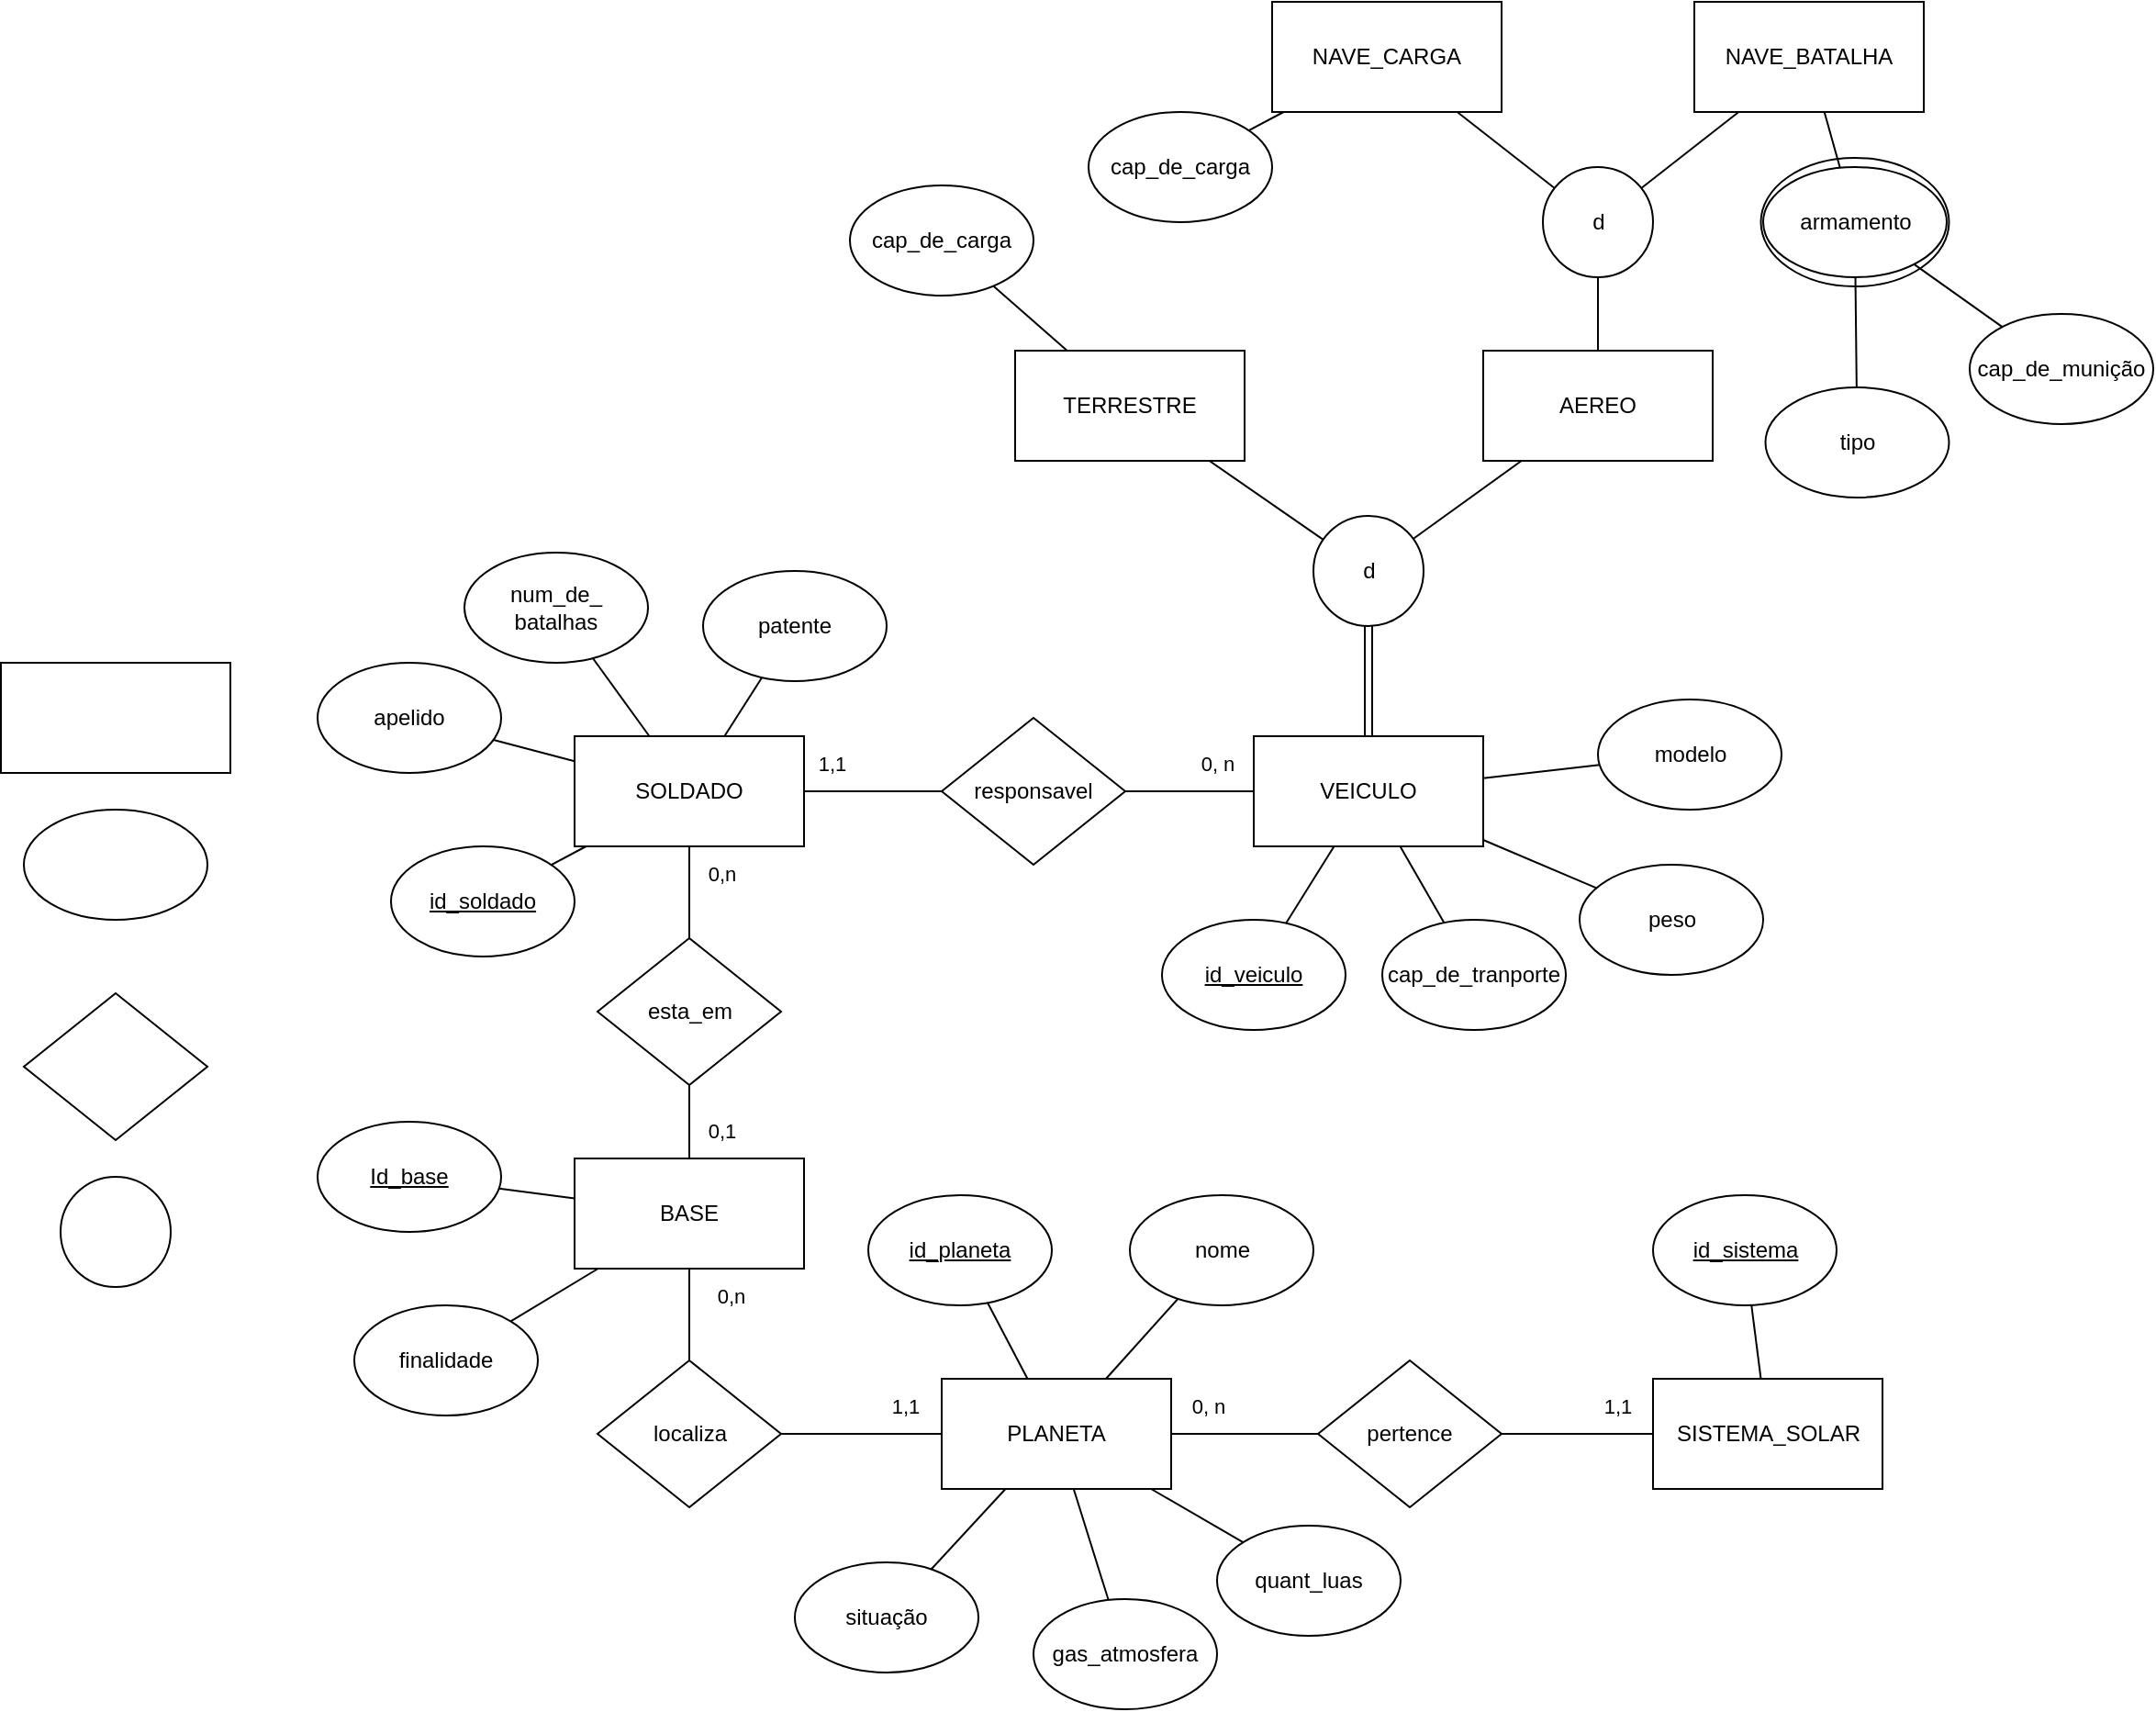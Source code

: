 <mxfile>
    <diagram id="2ZUwUvcerIpWWGl_967H" name="Page-1">
        <mxGraphModel dx="922" dy="1523" grid="1" gridSize="10" guides="1" tooltips="1" connect="1" arrows="1" fold="1" page="1" pageScale="1" pageWidth="850" pageHeight="1100" math="0" shadow="0">
            <root>
                <mxCell id="0"/>
                <mxCell id="1" parent="0"/>
                <mxCell id="72" value="armamento" style="ellipse;whiteSpace=wrap;html=1;" parent="1" vertex="1">
                    <mxGeometry x="966.25" y="-235" width="102.5" height="70" as="geometry"/>
                </mxCell>
                <mxCell id="2" value="" style="ellipse;whiteSpace=wrap;html=1;" parent="1" vertex="1">
                    <mxGeometry x="20" y="120" width="100" height="60" as="geometry"/>
                </mxCell>
                <mxCell id="3" value="" style="rounded=0;whiteSpace=wrap;html=1;" parent="1" vertex="1">
                    <mxGeometry x="7.5" y="40" width="125" height="60" as="geometry"/>
                </mxCell>
                <mxCell id="4" value="" style="rhombus;whiteSpace=wrap;html=1;" parent="1" vertex="1">
                    <mxGeometry x="20" y="220" width="100" height="80" as="geometry"/>
                </mxCell>
                <mxCell id="5" value="SOLDADO" style="rounded=0;whiteSpace=wrap;html=1;" parent="1" vertex="1">
                    <mxGeometry x="320" y="80" width="125" height="60" as="geometry"/>
                </mxCell>
                <mxCell id="6" value="VEICULO" style="rounded=0;whiteSpace=wrap;html=1;" parent="1" vertex="1">
                    <mxGeometry x="690" y="80" width="125" height="60" as="geometry"/>
                </mxCell>
                <mxCell id="7" value="TERRESTRE" style="rounded=0;whiteSpace=wrap;html=1;" parent="1" vertex="1">
                    <mxGeometry x="560" y="-130" width="125" height="60" as="geometry"/>
                </mxCell>
                <mxCell id="8" value="AEREO" style="rounded=0;whiteSpace=wrap;html=1;" parent="1" vertex="1">
                    <mxGeometry x="815" y="-130" width="125" height="60" as="geometry"/>
                </mxCell>
                <mxCell id="9" value="NAVE_CARGA" style="rounded=0;whiteSpace=wrap;html=1;" parent="1" vertex="1">
                    <mxGeometry x="700" y="-320" width="125" height="60" as="geometry"/>
                </mxCell>
                <mxCell id="10" value="NAVE_BATALHA" style="rounded=0;whiteSpace=wrap;html=1;" parent="1" vertex="1">
                    <mxGeometry x="930" y="-320" width="125" height="60" as="geometry"/>
                </mxCell>
                <mxCell id="11" value="PLANETA" style="rounded=0;whiteSpace=wrap;html=1;" parent="1" vertex="1">
                    <mxGeometry x="520" y="430" width="125" height="60" as="geometry"/>
                </mxCell>
                <mxCell id="12" value="SISTEMA_SOLAR" style="rounded=0;whiteSpace=wrap;html=1;" parent="1" vertex="1">
                    <mxGeometry x="907.5" y="430" width="125" height="60" as="geometry"/>
                </mxCell>
                <mxCell id="13" value="BASE" style="rounded=0;whiteSpace=wrap;html=1;" parent="1" vertex="1">
                    <mxGeometry x="320" y="310" width="125" height="60" as="geometry"/>
                </mxCell>
                <mxCell id="14" value="responsavel" style="rhombus;whiteSpace=wrap;html=1;" parent="1" vertex="1">
                    <mxGeometry x="520" y="70" width="100" height="80" as="geometry"/>
                </mxCell>
                <mxCell id="16" value="" style="ellipse;whiteSpace=wrap;html=1;aspect=fixed;" parent="1" vertex="1">
                    <mxGeometry x="40" y="320" width="60" height="60" as="geometry"/>
                </mxCell>
                <mxCell id="17" value="d" style="ellipse;whiteSpace=wrap;html=1;aspect=fixed;" parent="1" vertex="1">
                    <mxGeometry x="722.5" y="-40" width="60" height="60" as="geometry"/>
                </mxCell>
                <mxCell id="18" value="d" style="ellipse;whiteSpace=wrap;html=1;aspect=fixed;" parent="1" vertex="1">
                    <mxGeometry x="847.5" y="-230" width="60" height="60" as="geometry"/>
                </mxCell>
                <mxCell id="19" value="" style="endArrow=none;html=1;shape=link;" parent="1" source="17" target="6" edge="1">
                    <mxGeometry width="50" height="50" relative="1" as="geometry">
                        <mxPoint x="510" y="60" as="sourcePoint"/>
                        <mxPoint x="560" y="10" as="targetPoint"/>
                    </mxGeometry>
                </mxCell>
                <mxCell id="23" value="" style="endArrow=none;html=1;" parent="1" source="14" target="5" edge="1">
                    <mxGeometry width="50" height="50" relative="1" as="geometry">
                        <mxPoint x="970" y="20" as="sourcePoint"/>
                        <mxPoint x="970" y="80" as="targetPoint"/>
                    </mxGeometry>
                </mxCell>
                <mxCell id="24" value="" style="endArrow=none;html=1;" parent="1" source="14" target="6" edge="1">
                    <mxGeometry width="50" height="50" relative="1" as="geometry">
                        <mxPoint x="980" y="30" as="sourcePoint"/>
                        <mxPoint x="980" y="90" as="targetPoint"/>
                    </mxGeometry>
                </mxCell>
                <mxCell id="25" value="" style="endArrow=none;html=1;" parent="1" source="8" target="17" edge="1">
                    <mxGeometry width="50" height="50" relative="1" as="geometry">
                        <mxPoint x="630" y="120" as="sourcePoint"/>
                        <mxPoint x="700" y="120" as="targetPoint"/>
                    </mxGeometry>
                </mxCell>
                <mxCell id="26" value="" style="endArrow=none;html=1;" parent="1" source="7" target="17" edge="1">
                    <mxGeometry width="50" height="50" relative="1" as="geometry">
                        <mxPoint x="640" y="130" as="sourcePoint"/>
                        <mxPoint x="710" y="130" as="targetPoint"/>
                    </mxGeometry>
                </mxCell>
                <mxCell id="27" value="" style="endArrow=none;html=1;" parent="1" source="18" target="10" edge="1">
                    <mxGeometry width="50" height="50" relative="1" as="geometry">
                        <mxPoint x="845.833" y="-60" as="sourcePoint"/>
                        <mxPoint x="786.846" y="-17.529" as="targetPoint"/>
                    </mxGeometry>
                </mxCell>
                <mxCell id="28" value="" style="endArrow=none;html=1;" parent="1" source="18" target="9" edge="1">
                    <mxGeometry width="50" height="50" relative="1" as="geometry">
                        <mxPoint x="855.833" y="-50" as="sourcePoint"/>
                        <mxPoint x="796.846" y="-7.529" as="targetPoint"/>
                    </mxGeometry>
                </mxCell>
                <mxCell id="29" value="" style="endArrow=none;html=1;" parent="1" source="8" target="18" edge="1">
                    <mxGeometry width="50" height="50" relative="1" as="geometry">
                        <mxPoint x="865.833" y="-40" as="sourcePoint"/>
                        <mxPoint x="806.846" y="2.471" as="targetPoint"/>
                    </mxGeometry>
                </mxCell>
                <mxCell id="30" value="1,1" style="text;html=1;align=center;verticalAlign=middle;resizable=0;points=[];autosize=1;strokeColor=none;fillColor=none;fontSize=11;fontFamily=Helvetica;fontColor=default;" parent="1" vertex="1">
                    <mxGeometry x="440" y="80" width="40" height="30" as="geometry"/>
                </mxCell>
                <mxCell id="32" value="0, n" style="text;html=1;align=center;verticalAlign=middle;resizable=0;points=[];autosize=1;strokeColor=none;fillColor=none;fontSize=11;fontFamily=Helvetica;fontColor=default;" parent="1" vertex="1">
                    <mxGeometry x="650" y="80" width="40" height="30" as="geometry"/>
                </mxCell>
                <mxCell id="33" value="pertence" style="rhombus;whiteSpace=wrap;html=1;" parent="1" vertex="1">
                    <mxGeometry x="725" y="420" width="100" height="80" as="geometry"/>
                </mxCell>
                <mxCell id="35" value="" style="endArrow=none;html=1;" parent="1" source="12" target="33" edge="1">
                    <mxGeometry width="50" height="50" relative="1" as="geometry">
                        <mxPoint x="695" y="340" as="sourcePoint"/>
                        <mxPoint x="620" y="340" as="targetPoint"/>
                    </mxGeometry>
                </mxCell>
                <mxCell id="36" value="" style="endArrow=none;html=1;" parent="1" source="33" target="11" edge="1">
                    <mxGeometry width="50" height="50" relative="1" as="geometry">
                        <mxPoint x="705" y="350" as="sourcePoint"/>
                        <mxPoint x="630" y="350" as="targetPoint"/>
                    </mxGeometry>
                </mxCell>
                <mxCell id="37" value="1,1" style="text;html=1;align=center;verticalAlign=middle;resizable=0;points=[];autosize=1;strokeColor=none;fillColor=none;fontSize=11;fontFamily=Helvetica;fontColor=default;" parent="1" vertex="1">
                    <mxGeometry x="867.5" y="430" width="40" height="30" as="geometry"/>
                </mxCell>
                <mxCell id="38" value="0, n" style="text;html=1;align=center;verticalAlign=middle;resizable=0;points=[];autosize=1;strokeColor=none;fillColor=none;fontSize=11;fontFamily=Helvetica;fontColor=default;" parent="1" vertex="1">
                    <mxGeometry x="645" y="430" width="40" height="30" as="geometry"/>
                </mxCell>
                <mxCell id="39" value="localiza" style="rhombus;whiteSpace=wrap;html=1;" parent="1" vertex="1">
                    <mxGeometry x="332.5" y="420" width="100" height="80" as="geometry"/>
                </mxCell>
                <mxCell id="40" value="" style="endArrow=none;html=1;" parent="1" source="11" target="39" edge="1">
                    <mxGeometry width="50" height="50" relative="1" as="geometry">
                        <mxPoint x="735" y="470" as="sourcePoint"/>
                        <mxPoint x="655" y="470" as="targetPoint"/>
                    </mxGeometry>
                </mxCell>
                <mxCell id="41" value="" style="endArrow=none;html=1;" parent="1" source="39" target="13" edge="1">
                    <mxGeometry width="50" height="50" relative="1" as="geometry">
                        <mxPoint x="592.5" y="440" as="sourcePoint"/>
                        <mxPoint x="592.5" y="360" as="targetPoint"/>
                    </mxGeometry>
                </mxCell>
                <mxCell id="42" value="esta_em" style="rhombus;whiteSpace=wrap;html=1;" parent="1" vertex="1">
                    <mxGeometry x="332.5" y="190" width="100" height="80" as="geometry"/>
                </mxCell>
                <mxCell id="43" value="" style="endArrow=none;html=1;" parent="1" source="42" target="5" edge="1">
                    <mxGeometry width="50" height="50" relative="1" as="geometry">
                        <mxPoint x="392.5" y="430" as="sourcePoint"/>
                        <mxPoint x="392.5" y="390" as="targetPoint"/>
                    </mxGeometry>
                </mxCell>
                <mxCell id="44" value="" style="endArrow=none;html=1;" parent="1" source="42" target="13" edge="1">
                    <mxGeometry width="50" height="50" relative="1" as="geometry">
                        <mxPoint x="402.5" y="440" as="sourcePoint"/>
                        <mxPoint x="402.5" y="400" as="targetPoint"/>
                    </mxGeometry>
                </mxCell>
                <mxCell id="45" value="1,1" style="text;html=1;align=center;verticalAlign=middle;resizable=0;points=[];autosize=1;strokeColor=none;fillColor=none;fontSize=11;fontFamily=Helvetica;fontColor=default;" parent="1" vertex="1">
                    <mxGeometry x="480" y="430" width="40" height="30" as="geometry"/>
                </mxCell>
                <mxCell id="46" value="0,n" style="text;html=1;align=center;verticalAlign=middle;resizable=0;points=[];autosize=1;strokeColor=none;fillColor=none;fontSize=11;fontFamily=Helvetica;fontColor=default;" parent="1" vertex="1">
                    <mxGeometry x="385" y="370" width="40" height="30" as="geometry"/>
                </mxCell>
                <mxCell id="47" value="0,n" style="text;html=1;align=center;verticalAlign=middle;resizable=0;points=[];autosize=1;strokeColor=none;fillColor=none;fontSize=11;fontFamily=Helvetica;fontColor=default;" parent="1" vertex="1">
                    <mxGeometry x="380" y="140" width="40" height="30" as="geometry"/>
                </mxCell>
                <mxCell id="48" value="0,1" style="text;html=1;align=center;verticalAlign=middle;resizable=0;points=[];autosize=1;strokeColor=none;fillColor=none;fontSize=11;fontFamily=Helvetica;fontColor=default;" parent="1" vertex="1">
                    <mxGeometry x="380" y="280" width="40" height="30" as="geometry"/>
                </mxCell>
                <mxCell id="49" value="&lt;u&gt;id_soldado&lt;/u&gt;" style="ellipse;whiteSpace=wrap;html=1;" parent="1" vertex="1">
                    <mxGeometry x="220" y="140" width="100" height="60" as="geometry"/>
                </mxCell>
                <mxCell id="50" value="apelido" style="ellipse;whiteSpace=wrap;html=1;" parent="1" vertex="1">
                    <mxGeometry x="180" y="40" width="100" height="60" as="geometry"/>
                </mxCell>
                <mxCell id="51" value="patente" style="ellipse;whiteSpace=wrap;html=1;" parent="1" vertex="1">
                    <mxGeometry x="390" y="-10" width="100" height="60" as="geometry"/>
                </mxCell>
                <mxCell id="52" value="num_de_&lt;br&gt;batalhas" style="ellipse;whiteSpace=wrap;html=1;" parent="1" vertex="1">
                    <mxGeometry x="260" y="-20" width="100" height="60" as="geometry"/>
                </mxCell>
                <mxCell id="53" value="" style="endArrow=none;html=1;" parent="1" source="5" target="51" edge="1">
                    <mxGeometry width="50" height="50" relative="1" as="geometry">
                        <mxPoint x="530" y="120" as="sourcePoint"/>
                        <mxPoint x="455" y="120" as="targetPoint"/>
                    </mxGeometry>
                </mxCell>
                <mxCell id="54" value="" style="endArrow=none;html=1;" parent="1" source="5" target="52" edge="1">
                    <mxGeometry width="50" height="50" relative="1" as="geometry">
                        <mxPoint x="540" y="130" as="sourcePoint"/>
                        <mxPoint x="465" y="130" as="targetPoint"/>
                    </mxGeometry>
                </mxCell>
                <mxCell id="56" value="" style="endArrow=none;html=1;" parent="1" source="5" target="50" edge="1">
                    <mxGeometry width="50" height="50" relative="1" as="geometry">
                        <mxPoint x="550" y="140" as="sourcePoint"/>
                        <mxPoint x="475" y="140" as="targetPoint"/>
                    </mxGeometry>
                </mxCell>
                <mxCell id="57" value="" style="endArrow=none;html=1;" parent="1" source="5" target="49" edge="1">
                    <mxGeometry width="50" height="50" relative="1" as="geometry">
                        <mxPoint x="560" y="150" as="sourcePoint"/>
                        <mxPoint x="485" y="150" as="targetPoint"/>
                    </mxGeometry>
                </mxCell>
                <mxCell id="58" value="&lt;u&gt;id_veiculo&lt;/u&gt;" style="ellipse;whiteSpace=wrap;html=1;" parent="1" vertex="1">
                    <mxGeometry x="640" y="180" width="100" height="60" as="geometry"/>
                </mxCell>
                <mxCell id="59" value="cap_de_tranporte" style="ellipse;whiteSpace=wrap;html=1;" parent="1" vertex="1">
                    <mxGeometry x="760" y="180" width="100" height="60" as="geometry"/>
                </mxCell>
                <mxCell id="60" value="peso" style="ellipse;whiteSpace=wrap;html=1;" parent="1" vertex="1">
                    <mxGeometry x="867.5" y="150" width="100" height="60" as="geometry"/>
                </mxCell>
                <mxCell id="61" value="modelo" style="ellipse;whiteSpace=wrap;html=1;" parent="1" vertex="1">
                    <mxGeometry x="877.5" y="60" width="100" height="60" as="geometry"/>
                </mxCell>
                <mxCell id="62" value="" style="endArrow=none;html=1;" parent="1" source="6" target="61" edge="1">
                    <mxGeometry width="50" height="50" relative="1" as="geometry">
                        <mxPoint x="845.833" y="-60" as="sourcePoint"/>
                        <mxPoint x="786.846" y="-17.529" as="targetPoint"/>
                    </mxGeometry>
                </mxCell>
                <mxCell id="63" value="" style="endArrow=none;html=1;" parent="1" source="6" target="60" edge="1">
                    <mxGeometry width="50" height="50" relative="1" as="geometry">
                        <mxPoint x="855.833" y="-50" as="sourcePoint"/>
                        <mxPoint x="796.846" y="-7.529" as="targetPoint"/>
                    </mxGeometry>
                </mxCell>
                <mxCell id="64" value="" style="endArrow=none;html=1;" parent="1" source="6" target="59" edge="1">
                    <mxGeometry width="50" height="50" relative="1" as="geometry">
                        <mxPoint x="865.833" y="-40" as="sourcePoint"/>
                        <mxPoint x="806.846" y="2.471" as="targetPoint"/>
                    </mxGeometry>
                </mxCell>
                <mxCell id="65" value="" style="endArrow=none;html=1;" parent="1" source="6" target="58" edge="1">
                    <mxGeometry width="50" height="50" relative="1" as="geometry">
                        <mxPoint x="875.833" y="-30" as="sourcePoint"/>
                        <mxPoint x="816.846" y="12.471" as="targetPoint"/>
                    </mxGeometry>
                </mxCell>
                <mxCell id="66" value="cap_de_carga" style="ellipse;whiteSpace=wrap;html=1;" parent="1" vertex="1">
                    <mxGeometry x="470" y="-220" width="100" height="60" as="geometry"/>
                </mxCell>
                <mxCell id="68" value="" style="endArrow=none;html=1;" parent="1" source="66" target="7" edge="1">
                    <mxGeometry width="50" height="50" relative="1" as="geometry">
                        <mxPoint x="675.833" y="-60" as="sourcePoint"/>
                        <mxPoint x="737.834" y="-17.076" as="targetPoint"/>
                    </mxGeometry>
                </mxCell>
                <mxCell id="69" value="cap_de_carga" style="ellipse;whiteSpace=wrap;html=1;" parent="1" vertex="1">
                    <mxGeometry x="600" y="-260" width="100" height="60" as="geometry"/>
                </mxCell>
                <mxCell id="70" value="" style="endArrow=none;html=1;" parent="1" source="69" target="9" edge="1">
                    <mxGeometry width="50" height="50" relative="1" as="geometry">
                        <mxPoint x="558.116" y="-155.192" as="sourcePoint"/>
                        <mxPoint x="598.333" y="-120" as="targetPoint"/>
                    </mxGeometry>
                </mxCell>
                <mxCell id="71" value="armamento" style="ellipse;whiteSpace=wrap;html=1;" parent="1" vertex="1">
                    <mxGeometry x="967.5" y="-230" width="100" height="60" as="geometry"/>
                </mxCell>
                <mxCell id="73" value="tipo" style="ellipse;whiteSpace=wrap;html=1;" parent="1" vertex="1">
                    <mxGeometry x="968.75" y="-110" width="100" height="60" as="geometry"/>
                </mxCell>
                <mxCell id="74" value="cap_de_munição" style="ellipse;whiteSpace=wrap;html=1;" parent="1" vertex="1">
                    <mxGeometry x="1080" y="-150" width="100" height="60" as="geometry"/>
                </mxCell>
                <mxCell id="75" value="" style="endArrow=none;html=1;" parent="1" source="71" target="10" edge="1">
                    <mxGeometry width="50" height="50" relative="1" as="geometry">
                        <mxPoint x="911.046" y="-208.589" as="sourcePoint"/>
                        <mxPoint x="964.167" y="-250" as="targetPoint"/>
                    </mxGeometry>
                </mxCell>
                <mxCell id="76" value="" style="endArrow=none;html=1;" parent="1" source="71" target="74" edge="1">
                    <mxGeometry width="50" height="50" relative="1" as="geometry">
                        <mxPoint x="921.046" y="-198.589" as="sourcePoint"/>
                        <mxPoint x="974.167" y="-240" as="targetPoint"/>
                    </mxGeometry>
                </mxCell>
                <mxCell id="77" value="" style="endArrow=none;html=1;" parent="1" source="73" target="71" edge="1">
                    <mxGeometry width="50" height="50" relative="1" as="geometry">
                        <mxPoint x="931.046" y="-188.589" as="sourcePoint"/>
                        <mxPoint x="984.167" y="-230" as="targetPoint"/>
                    </mxGeometry>
                </mxCell>
                <mxCell id="78" value="&lt;u&gt;id_sistema&lt;/u&gt;" style="ellipse;whiteSpace=wrap;html=1;" parent="1" vertex="1">
                    <mxGeometry x="907.5" y="330" width="100" height="60" as="geometry"/>
                </mxCell>
                <mxCell id="79" value="" style="endArrow=none;html=1;" parent="1" source="78" target="12" edge="1">
                    <mxGeometry width="50" height="50" relative="1" as="geometry">
                        <mxPoint x="779.809" y="150" as="sourcePoint"/>
                        <mxPoint x="803.82" y="191.614" as="targetPoint"/>
                    </mxGeometry>
                </mxCell>
                <mxCell id="80" value="&lt;u&gt;id_planeta&lt;/u&gt;" style="ellipse;whiteSpace=wrap;html=1;" parent="1" vertex="1">
                    <mxGeometry x="480" y="330" width="100" height="60" as="geometry"/>
                </mxCell>
                <mxCell id="81" value="gas_atmosfera" style="ellipse;whiteSpace=wrap;html=1;" parent="1" vertex="1">
                    <mxGeometry x="570" y="550" width="100" height="60" as="geometry"/>
                </mxCell>
                <mxCell id="82" value="quant_luas" style="ellipse;whiteSpace=wrap;html=1;" parent="1" vertex="1">
                    <mxGeometry x="670" y="510" width="100" height="60" as="geometry"/>
                </mxCell>
                <mxCell id="83" value="nome" style="ellipse;whiteSpace=wrap;html=1;" parent="1" vertex="1">
                    <mxGeometry x="622.5" y="330" width="100" height="60" as="geometry"/>
                </mxCell>
                <mxCell id="84" value="situação" style="ellipse;whiteSpace=wrap;html=1;" parent="1" vertex="1">
                    <mxGeometry x="440" y="530" width="100" height="60" as="geometry"/>
                </mxCell>
                <mxCell id="85" value="" style="endArrow=none;html=1;" parent="1" source="11" target="84" edge="1">
                    <mxGeometry width="50" height="50" relative="1" as="geometry">
                        <mxPoint x="530" y="470" as="sourcePoint"/>
                        <mxPoint x="442.5" y="470" as="targetPoint"/>
                    </mxGeometry>
                </mxCell>
                <mxCell id="86" value="" style="endArrow=none;html=1;" parent="1" source="11" target="80" edge="1">
                    <mxGeometry width="50" height="50" relative="1" as="geometry">
                        <mxPoint x="540" y="480" as="sourcePoint"/>
                        <mxPoint x="452.5" y="480" as="targetPoint"/>
                    </mxGeometry>
                </mxCell>
                <mxCell id="87" value="" style="endArrow=none;html=1;" parent="1" source="83" target="11" edge="1">
                    <mxGeometry width="50" height="50" relative="1" as="geometry">
                        <mxPoint x="550" y="490" as="sourcePoint"/>
                        <mxPoint x="462.5" y="490" as="targetPoint"/>
                    </mxGeometry>
                </mxCell>
                <mxCell id="88" value="" style="endArrow=none;html=1;" parent="1" source="81" target="11" edge="1">
                    <mxGeometry width="50" height="50" relative="1" as="geometry">
                        <mxPoint x="560" y="500" as="sourcePoint"/>
                        <mxPoint x="472.5" y="500" as="targetPoint"/>
                    </mxGeometry>
                </mxCell>
                <mxCell id="89" value="" style="endArrow=none;html=1;" parent="1" source="82" target="11" edge="1">
                    <mxGeometry width="50" height="50" relative="1" as="geometry">
                        <mxPoint x="570" y="510" as="sourcePoint"/>
                        <mxPoint x="482.5" y="510" as="targetPoint"/>
                    </mxGeometry>
                </mxCell>
                <mxCell id="90" value="&lt;u&gt;Id_base&lt;/u&gt;" style="ellipse;whiteSpace=wrap;html=1;" parent="1" vertex="1">
                    <mxGeometry x="180" y="290" width="100" height="60" as="geometry"/>
                </mxCell>
                <mxCell id="91" value="finalidade" style="ellipse;whiteSpace=wrap;html=1;" parent="1" vertex="1">
                    <mxGeometry x="200" y="390" width="100" height="60" as="geometry"/>
                </mxCell>
                <mxCell id="92" value="" style="endArrow=none;html=1;" parent="1" source="13" target="90" edge="1">
                    <mxGeometry width="50" height="50" relative="1" as="geometry">
                        <mxPoint x="576.69" y="440" as="sourcePoint"/>
                        <mxPoint x="554.892" y="398.638" as="targetPoint"/>
                    </mxGeometry>
                </mxCell>
                <mxCell id="93" value="" style="endArrow=none;html=1;" parent="1" source="13" target="91" edge="1">
                    <mxGeometry width="50" height="50" relative="1" as="geometry">
                        <mxPoint x="586.69" y="450" as="sourcePoint"/>
                        <mxPoint x="564.892" y="408.638" as="targetPoint"/>
                    </mxGeometry>
                </mxCell>
            </root>
        </mxGraphModel>
    </diagram>
</mxfile>